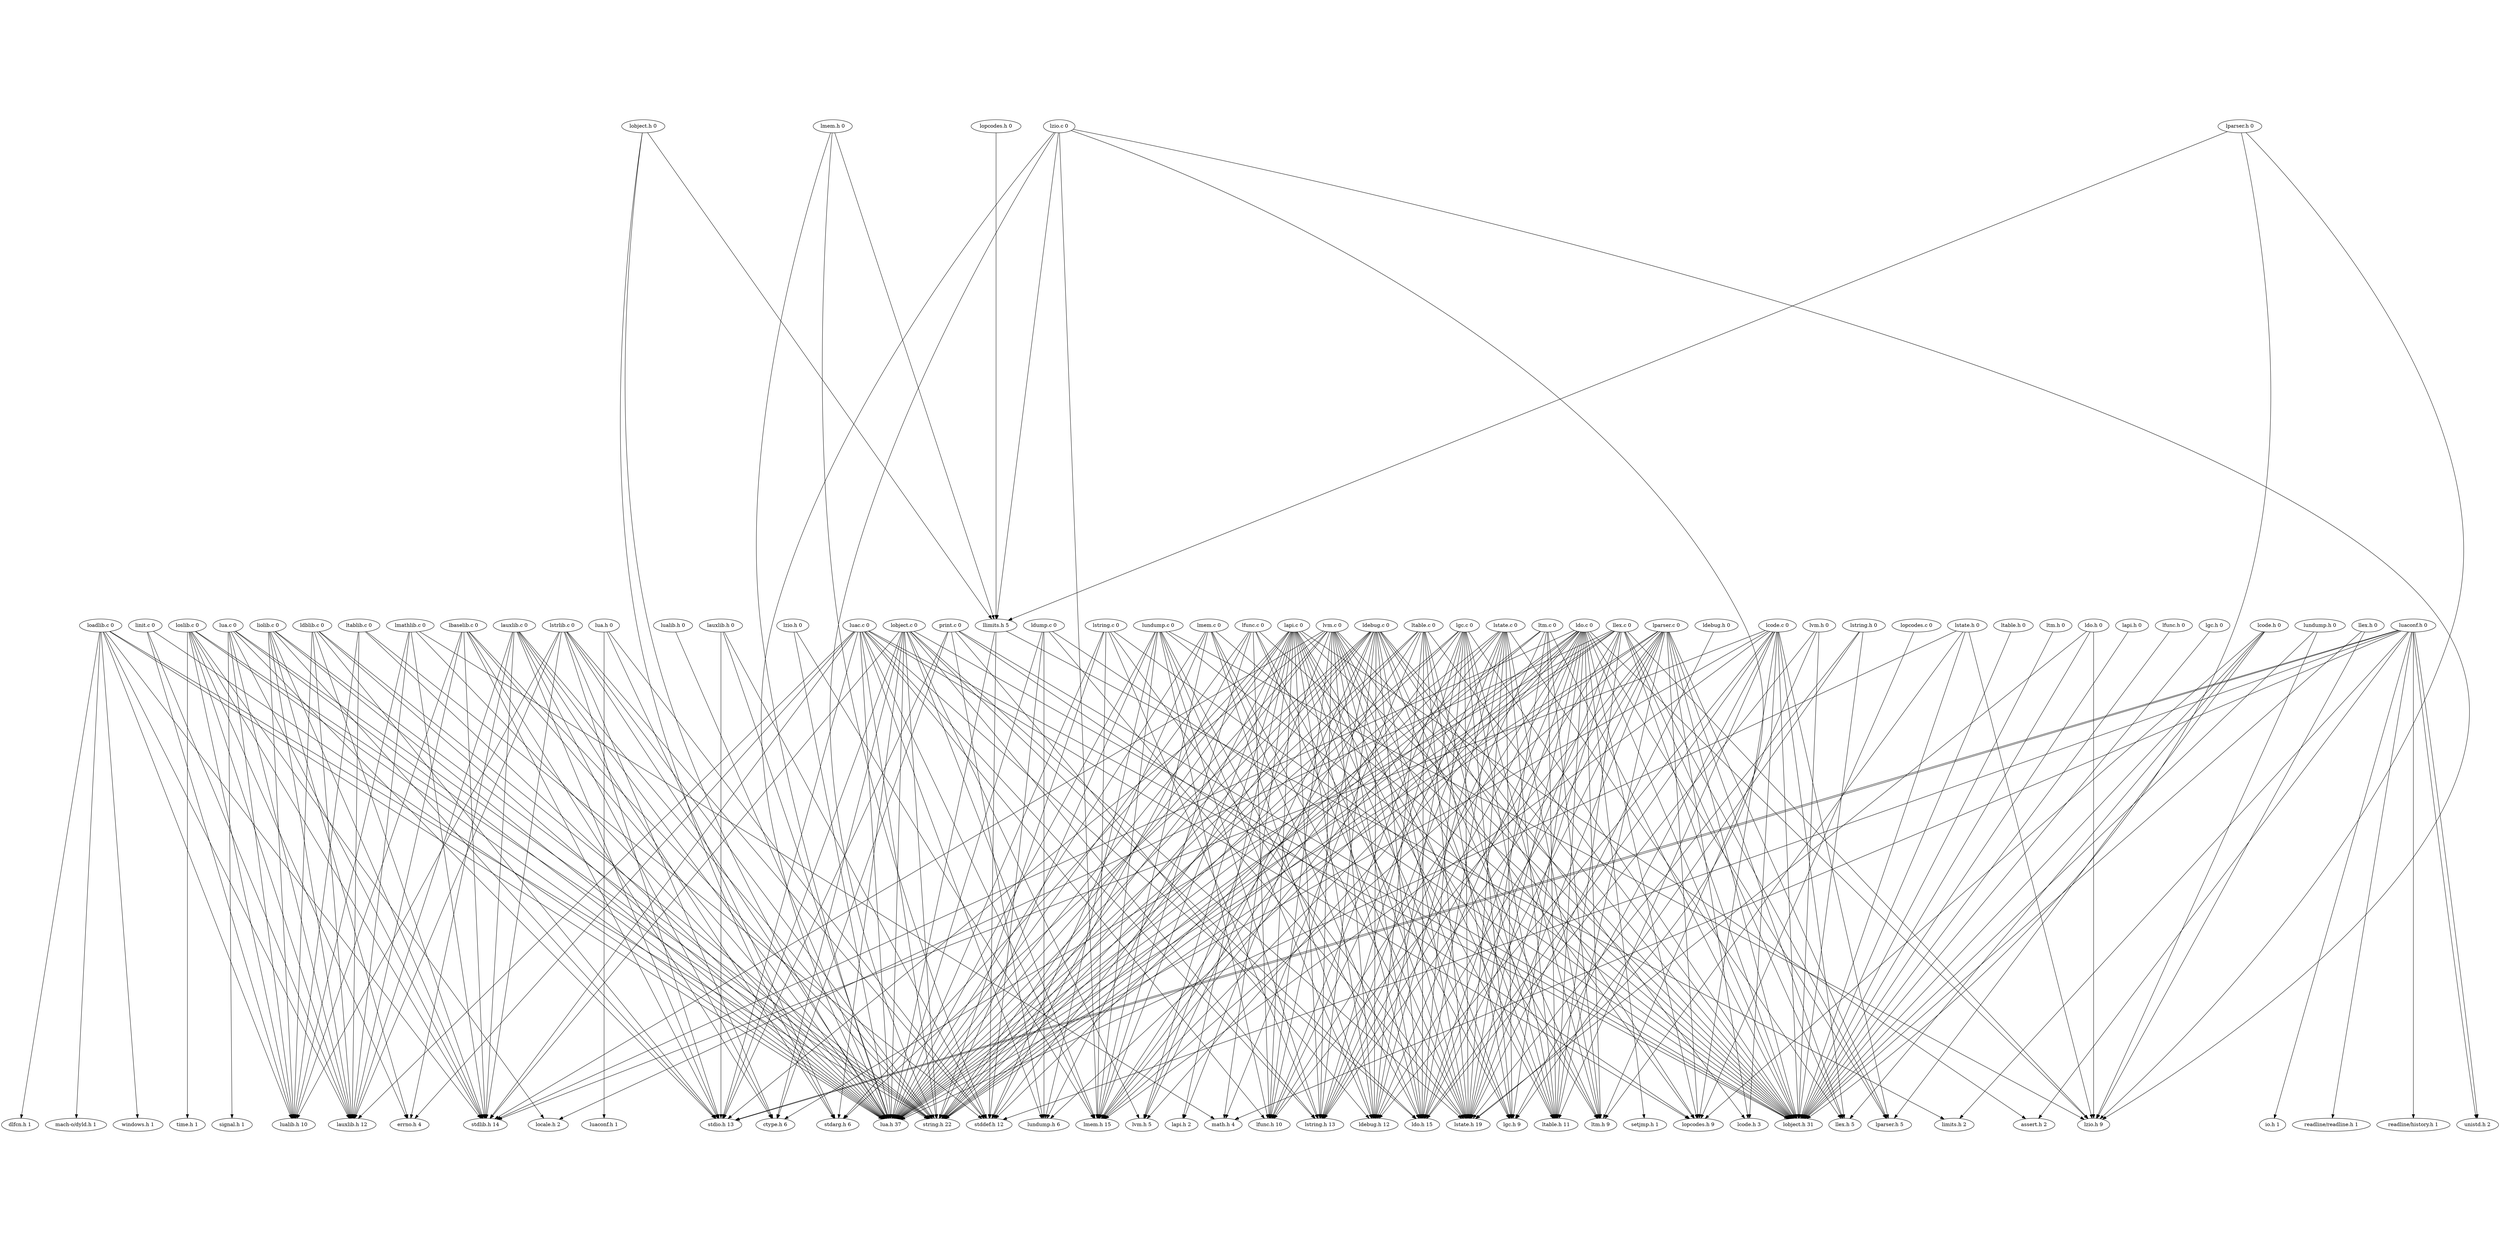 digraph {

 graph [ratio = 0.5];
// node define
1[label="lapi.c 0"];
2[label="assert.h 2"];
3[label="math.h 4"];
4[label="stdarg.h 6"];
5[label="string.h 22"];
6[label="lua.h 37"];
7[label="lapi.h 2"];
8[label="ldebug.h 12"];
9[label="ldo.h 15"];
10[label="lfunc.h 10"];
11[label="lgc.h 9"];
12[label="lmem.h 15"];
13[label="lobject.h 31"];
14[label="lstate.h 19"];
15[label="lstring.h 13"];
16[label="ltable.h 11"];
17[label="ltm.h 9"];
18[label="lundump.h 6"];
19[label="lvm.h 5"];
20[label="lapi.h 0"];
21[label="lauxlib.c 0"];
22[label="ctype.h 6"];
23[label="errno.h 4"];
24[label="stdio.h 13"];
25[label="stdlib.h 14"];
26[label="lauxlib.h 12"];
27[label="lauxlib.h 0"];
28[label="stddef.h 12"];
29[label="lbaselib.c 0"];
30[label="lualib.h 10"];
31[label="lcode.c 0"];
32[label="lcode.h 3"];
33[label="llex.h 5"];
34[label="lopcodes.h 9"];
35[label="lparser.h 5"];
36[label="lcode.h 0"];
37[label="ldblib.c 0"];
38[label="ldebug.c 0"];
39[label="ldebug.h 0"];
40[label="ldo.c 0"];
41[label="setjmp.h 1"];
42[label="lzio.h 9"];
43[label="ldo.h 0"];
44[label="ldump.c 0"];
45[label="lfunc.c 0"];
46[label="lfunc.h 0"];
47[label="lgc.c 0"];
48[label="lgc.h 0"];
49[label="linit.c 0"];
50[label="liolib.c 0"];
51[label="llex.c 0"];
52[label="locale.h 2"];
53[label="llex.h 0"];
54[label="llimits.h 5"];
55[label="limits.h 2"];
56[label="lmathlib.c 0"];
57[label="lmem.c 0"];
58[label="lmem.h 0"];
59[label="loadlib.c 0"];
60[label="dlfcn.h 1"];
61[label="windows.h 1"];
62[label="mach-o/dyld.h 1"];
63[label="lobject.c 0"];
64[label="lobject.h 0"];
65[label="lopcodes.c 0"];
66[label="lopcodes.h 0"];
67[label="loslib.c 0"];
68[label="time.h 1"];
69[label="lparser.c 0"];
70[label="lparser.h 0"];
71[label="lstate.c 0"];
72[label="lstate.h 0"];
73[label="lstring.c 0"];
74[label="lstring.h 0"];
75[label="lstrlib.c 0"];
76[label="ltable.c 0"];
77[label="ltable.h 0"];
78[label="ltablib.c 0"];
79[label="ltm.c 0"];
80[label="ltm.h 0"];
81[label="lua.c 0"];
82[label="signal.h 1"];
83[label="lua.h 0"];
84[label="luaconf.h 1"];
85[label="luac.c 0"];
86[label="luaconf.h 0"];
87[label="unistd.h 2"];
88[label="io.h 1"];
89[label="readline/readline.h 1"];
90[label="readline/history.h 1"];
91[label="lualib.h 0"];
92[label="lundump.c 0"];
93[label="lundump.h 0"];
94[label="lvm.c 0"];
95[label="lvm.h 0"];
96[label="lzio.c 0"];
97[label="lzio.h 0"];
98[label="print.c 0"];


1 -> 2;
86 -> 2;
1 -> 3;
56 -> 3;
76 -> 3;
86 -> 3;
1 -> 4;
21 -> 4;
38 -> 4;
63 -> 4;
64 -> 4;
83 -> 4;
1 -> 5;
21 -> 5;
29 -> 5;
37 -> 5;
38 -> 5;
40 -> 5;
47 -> 5;
50 -> 5;
51 -> 5;
59 -> 5;
63 -> 5;
67 -> 5;
69 -> 5;
73 -> 5;
75 -> 5;
76 -> 5;
79 -> 5;
81 -> 5;
85 -> 5;
92 -> 5;
94 -> 5;
96 -> 5;
1 -> 6;
21 -> 6;
27 -> 6;
29 -> 6;
31 -> 6;
37 -> 6;
38 -> 6;
40 -> 6;
44 -> 6;
45 -> 6;
47 -> 6;
49 -> 6;
50 -> 6;
51 -> 6;
54 -> 6;
56 -> 6;
57 -> 6;
58 -> 6;
59 -> 6;
63 -> 6;
64 -> 6;
67 -> 6;
69 -> 6;
71 -> 6;
72 -> 6;
73 -> 6;
75 -> 6;
76 -> 6;
78 -> 6;
79 -> 6;
81 -> 6;
85 -> 6;
91 -> 6;
92 -> 6;
94 -> 6;
96 -> 6;
97 -> 6;
1 -> 7;
38 -> 7;
1 -> 8;
31 -> 8;
38 -> 8;
40 -> 8;
47 -> 8;
57 -> 8;
69 -> 8;
71 -> 8;
76 -> 8;
92 -> 8;
94 -> 8;
98 -> 8;
1 -> 9;
31 -> 9;
38 -> 9;
40 -> 9;
47 -> 9;
51 -> 9;
57 -> 9;
63 -> 9;
69 -> 9;
71 -> 9;
76 -> 9;
85 -> 9;
92 -> 9;
94 -> 9;
95 -> 9;
1 -> 10;
38 -> 10;
40 -> 10;
45 -> 10;
47 -> 10;
69 -> 10;
71 -> 10;
85 -> 10;
92 -> 10;
94 -> 10;
1 -> 11;
31 -> 11;
40 -> 11;
45 -> 11;
47 -> 11;
71 -> 11;
74 -> 11;
76 -> 11;
94 -> 11;
1 -> 12;
31 -> 12;
40 -> 12;
45 -> 12;
47 -> 12;
57 -> 12;
63 -> 12;
69 -> 12;
71 -> 12;
73 -> 12;
76 -> 12;
85 -> 12;
92 -> 12;
96 -> 12;
97 -> 12;
1 -> 13;
20 -> 13;
31 -> 13;
36 -> 13;
38 -> 13;
40 -> 13;
43 -> 13;
44 -> 13;
45 -> 13;
46 -> 13;
47 -> 13;
48 -> 13;
51 -> 13;
53 -> 13;
57 -> 13;
63 -> 13;
69 -> 13;
70 -> 13;
72 -> 13;
73 -> 13;
74 -> 13;
76 -> 13;
77 -> 13;
79 -> 13;
80 -> 13;
85 -> 13;
92 -> 13;
93 -> 13;
94 -> 13;
95 -> 13;
98 -> 13;
1 -> 14;
38 -> 14;
39 -> 14;
40 -> 14;
43 -> 14;
44 -> 14;
45 -> 14;
47 -> 14;
51 -> 14;
57 -> 14;
63 -> 14;
69 -> 14;
71 -> 14;
73 -> 14;
74 -> 14;
76 -> 14;
79 -> 14;
94 -> 14;
96 -> 14;
1 -> 15;
38 -> 15;
40 -> 15;
47 -> 15;
51 -> 15;
63 -> 15;
69 -> 15;
71 -> 15;
73 -> 15;
79 -> 15;
85 -> 15;
92 -> 15;
94 -> 15;
1 -> 16;
31 -> 16;
38 -> 16;
40 -> 16;
47 -> 16;
51 -> 16;
69 -> 16;
71 -> 16;
76 -> 16;
79 -> 16;
94 -> 16;
1 -> 17;
38 -> 17;
40 -> 17;
47 -> 17;
71 -> 17;
72 -> 17;
79 -> 17;
94 -> 17;
95 -> 17;
1 -> 18;
40 -> 18;
44 -> 18;
85 -> 18;
92 -> 18;
98 -> 18;
1 -> 19;
38 -> 19;
40 -> 19;
63 -> 19;
94 -> 19;
21 -> 22;
29 -> 22;
51 -> 22;
63 -> 22;
75 -> 22;
98 -> 22;
21 -> 23;
50 -> 23;
67 -> 23;
85 -> 23;
21 -> 24;
27 -> 24;
29 -> 24;
37 -> 24;
50 -> 24;
63 -> 24;
75 -> 24;
81 -> 24;
85 -> 24;
86 -> 24;
86 -> 24;
94 -> 24;
98 -> 24;
21 -> 25;
29 -> 25;
31 -> 25;
37 -> 25;
40 -> 25;
50 -> 25;
56 -> 25;
59 -> 25;
63 -> 25;
67 -> 25;
75 -> 25;
81 -> 25;
85 -> 25;
94 -> 25;
21 -> 26;
29 -> 26;
37 -> 26;
49 -> 26;
50 -> 26;
56 -> 26;
59 -> 26;
67 -> 26;
75 -> 26;
78 -> 26;
81 -> 26;
85 -> 26;
27 -> 28;
38 -> 28;
44 -> 28;
45 -> 28;
54 -> 28;
57 -> 28;
58 -> 28;
71 -> 28;
75 -> 28;
78 -> 28;
83 -> 28;
86 -> 28;
29 -> 30;
37 -> 30;
49 -> 30;
50 -> 30;
56 -> 30;
59 -> 30;
67 -> 30;
75 -> 30;
78 -> 30;
81 -> 30;
31 -> 32;
38 -> 32;
69 -> 32;
31 -> 33;
36 -> 33;
51 -> 33;
69 -> 33;
71 -> 33;
31 -> 34;
36 -> 34;
38 -> 34;
40 -> 34;
65 -> 34;
69 -> 34;
85 -> 34;
94 -> 34;
98 -> 34;
31 -> 35;
36 -> 35;
40 -> 35;
51 -> 35;
69 -> 35;
40 -> 41;
40 -> 42;
43 -> 42;
51 -> 42;
53 -> 42;
70 -> 42;
72 -> 42;
92 -> 42;
93 -> 42;
96 -> 42;
51 -> 52;
67 -> 52;
58 -> 54;
64 -> 54;
66 -> 54;
70 -> 54;
96 -> 54;
54 -> 55;
86 -> 55;
59 -> 60;
59 -> 61;
59 -> 62;
67 -> 68;
81 -> 82;
83 -> 84;
86 -> 87;
86 -> 87;
86 -> 88;
86 -> 89;
86 -> 90;

}